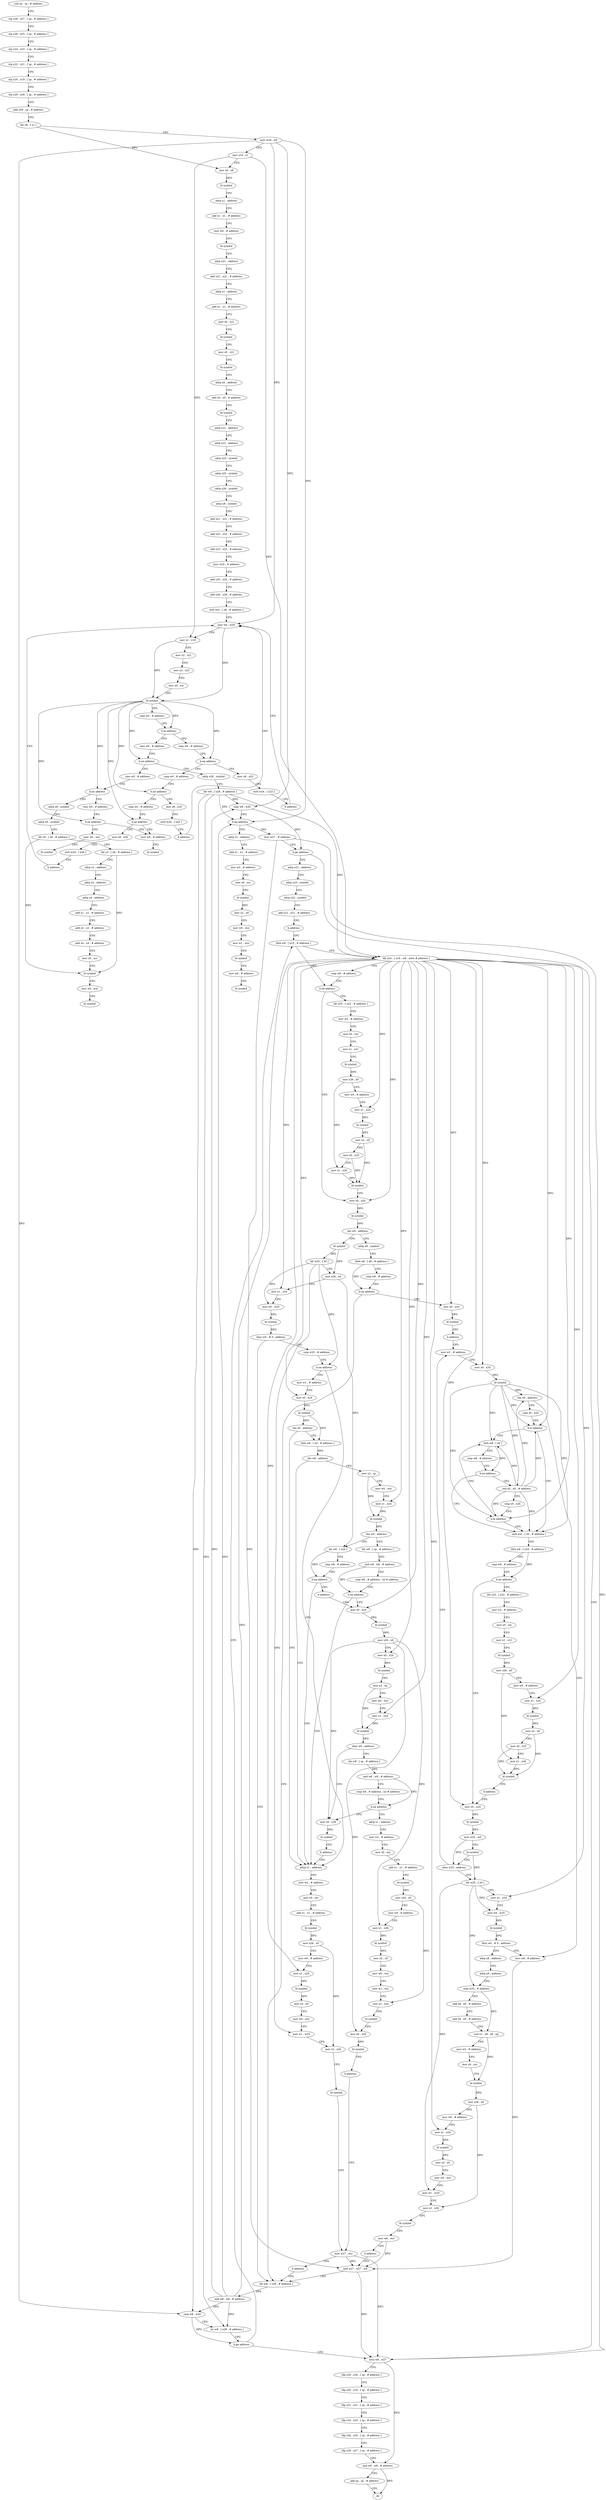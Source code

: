 digraph "func" {
"4200580" [label = "sub sp , sp , # address" ]
"4200584" [label = "stp x28 , x27 , [ sp , # address ]" ]
"4200588" [label = "stp x26 , x25 , [ sp , # address ]" ]
"4200592" [label = "stp x24 , x23 , [ sp , # address ]" ]
"4200596" [label = "stp x22 , x21 , [ sp , # address ]" ]
"4200600" [label = "stp x20 , x19 , [ sp , # address ]" ]
"4200604" [label = "stp x29 , x30 , [ sp , # address ]" ]
"4200608" [label = "add x29 , sp , # address" ]
"4200612" [label = "ldr x8 , [ x1 ]" ]
"4200616" [label = "mov w20 , w0" ]
"4200620" [label = "mov x19 , x1" ]
"4200624" [label = "mov x0 , x8" ]
"4200628" [label = "bl symbol" ]
"4200632" [label = "adrp x1 , address" ]
"4200636" [label = "add x1 , x1 , # address" ]
"4200640" [label = "mov w0 , # address" ]
"4200644" [label = "bl symbol" ]
"4200648" [label = "adrp x21 , address" ]
"4200652" [label = "add x21 , x21 , # address" ]
"4200656" [label = "adrp x1 , address" ]
"4200660" [label = "add x1 , x1 , # address" ]
"4200664" [label = "mov x0 , x21" ]
"4200668" [label = "bl symbol" ]
"4200672" [label = "mov x0 , x21" ]
"4200676" [label = "bl symbol" ]
"4200680" [label = "adrp x0 , address" ]
"4200684" [label = "add x0 , x0 , # address" ]
"4200688" [label = "bl symbol" ]
"4200692" [label = "adrp x21 , address" ]
"4200696" [label = "adrp x22 , address" ]
"4200700" [label = "adrp x23 , symbol" ]
"4200704" [label = "adrp x25 , symbol" ]
"4200708" [label = "adrp x26 , symbol" ]
"4200712" [label = "adrp x8 , symbol" ]
"4200716" [label = "add x21 , x21 , # address" ]
"4200720" [label = "add x22 , x22 , # address" ]
"4200724" [label = "add x23 , x23 , # address" ]
"4200728" [label = "mov w24 , # address" ]
"4200732" [label = "add x25 , x25 , # address" ]
"4200736" [label = "add x26 , x26 , # address" ]
"4200740" [label = "strb wzr , [ x8 , # address ]" ]
"4200744" [label = "mov w0 , w20" ]
"4200836" [label = "cmn w0 , # address" ]
"4200840" [label = "b.ne address" ]
"4201616" [label = "cmn w0 , # address" ]
"4200844" [label = "adrp x28 , symbol" ]
"4200776" [label = "cmp w0 , # address" ]
"4200780" [label = "b.eq address" ]
"4200804" [label = "mov x8 , x23" ]
"4200784" [label = "cmp w0 , # address" ]
"4201620" [label = "b.ne address" ]
"4201680" [label = "cmn w0 , # address" ]
"4201624" [label = "adrp x8 , symbol" ]
"4200848" [label = "ldr w8 , [ x28 , # address ]" ]
"4200852" [label = "cmp w8 , w20" ]
"4200856" [label = "b.eq address" ]
"4201704" [label = "adrp x1 , address" ]
"4200860" [label = "mov w27 , # address" ]
"4200808" [label = "strb w24 , [ x23 ]" ]
"4200812" [label = "b address" ]
"4200788" [label = "b.ne address" ]
"4200816" [label = "cmp w0 , # address" ]
"4200792" [label = "mov x8 , x25" ]
"4201684" [label = "b.ne address" ]
"4201696" [label = "mov w0 , # address" ]
"4201688" [label = "mov w0 , wzr" ]
"4201628" [label = "adrp x9 , symbol" ]
"4201632" [label = "ldr x0 , [ x8 , # address ]" ]
"4201636" [label = "ldr x3 , [ x9 , # address ]" ]
"4201640" [label = "adrp x1 , address" ]
"4201644" [label = "adrp x2 , address" ]
"4201648" [label = "adrp x4 , address" ]
"4201652" [label = "add x1 , x1 , # address" ]
"4201656" [label = "add x2 , x2 , # address" ]
"4201660" [label = "add x4 , x4 , # address" ]
"4201664" [label = "mov x5 , xzr" ]
"4201668" [label = "bl symbol" ]
"4201672" [label = "mov w0 , wzr" ]
"4201676" [label = "bl symbol" ]
"4201708" [label = "add x1 , x1 , # address" ]
"4201712" [label = "mov w2 , # address" ]
"4201716" [label = "mov x0 , xzr" ]
"4201720" [label = "bl symbol" ]
"4201724" [label = "mov x2 , x0" ]
"4201728" [label = "mov w0 , wzr" ]
"4201732" [label = "mov w1 , wzr" ]
"4201736" [label = "bl symbol" ]
"4201740" [label = "mov w0 , # address" ]
"4201744" [label = "bl symbol" ]
"4200864" [label = "b.ge address" ]
"4201576" [label = "mvn w8 , w27" ]
"4200868" [label = "adrp x21 , address" ]
"4200748" [label = "mov x1 , x19" ]
"4200752" [label = "mov x2 , x21" ]
"4200756" [label = "mov x3 , x22" ]
"4200760" [label = "mov x4 , xzr" ]
"4200764" [label = "bl symbol" ]
"4200768" [label = "cmp w0 , # address" ]
"4200772" [label = "b.le address" ]
"4200820" [label = "b.ne address" ]
"4200824" [label = "mov x8 , x26" ]
"4200796" [label = "strb w24 , [ x25 ]" ]
"4200800" [label = "b address" ]
"4201700" [label = "bl symbol" ]
"4201692" [label = "bl symbol" ]
"4201580" [label = "ldp x29 , x30 , [ sp , # address ]" ]
"4201584" [label = "ldp x20 , x19 , [ sp , # address ]" ]
"4201588" [label = "ldp x22 , x21 , [ sp , # address ]" ]
"4201592" [label = "ldp x24 , x23 , [ sp , # address ]" ]
"4201596" [label = "ldp x26 , x25 , [ sp , # address ]" ]
"4201600" [label = "ldp x28 , x27 , [ sp , # address ]" ]
"4201604" [label = "and w0 , w8 , # address" ]
"4201608" [label = "add sp , sp , # address" ]
"4201612" [label = "ret" ]
"4200872" [label = "adrp x23 , symbol" ]
"4200876" [label = "adrp x22 , symbol" ]
"4200880" [label = "add x21 , x21 , # address" ]
"4200884" [label = "b address" ]
"4200916" [label = "ldrb w9 , [ x23 , # address ]" ]
"4200828" [label = "strb w24 , [ x26 ]" ]
"4200832" [label = "b address" ]
"4200920" [label = "ldr x24 , [ x19 , w8 , sxtw # address ]" ]
"4200924" [label = "cmp w9 , # address" ]
"4200928" [label = "b.ne address" ]
"4200984" [label = "mov x0 , x24" ]
"4200932" [label = "ldr x25 , [ x22 , # address ]" ]
"4200988" [label = "bl symbol" ]
"4200992" [label = "cbz w0 , address" ]
"4201120" [label = "adrp x8 , symbol" ]
"4200996" [label = "bl symbol" ]
"4200936" [label = "mov w2 , # address" ]
"4200940" [label = "mov x0 , xzr" ]
"4200944" [label = "mov x1 , x21" ]
"4200948" [label = "bl symbol" ]
"4200952" [label = "mov x26 , x0" ]
"4200956" [label = "mov w0 , # address" ]
"4200960" [label = "mov x1 , x24" ]
"4200964" [label = "bl symbol" ]
"4200968" [label = "mov x2 , x0" ]
"4200972" [label = "mov x0 , x25" ]
"4200976" [label = "mov x1 , x26" ]
"4200980" [label = "bl symbol" ]
"4201124" [label = "ldrb w8 , [ x8 , # address ]" ]
"4201128" [label = "cmp w8 , # address" ]
"4201132" [label = "b.ne address" ]
"4200896" [label = "ldr w8 , [ x28 , # address ]" ]
"4201136" [label = "mov x0 , x24" ]
"4201000" [label = "ldr w25 , [ x0 ]" ]
"4201004" [label = "mov x26 , x0" ]
"4201008" [label = "mov x1 , x24" ]
"4201012" [label = "mov w0 , w25" ]
"4201016" [label = "bl symbol" ]
"4201020" [label = "tbnz w0 , # 0 , address" ]
"4201024" [label = "cmp w25 , # address" ]
"4200900" [label = "add w8 , w8 , # address" ]
"4200904" [label = "cmp w8 , w20" ]
"4200908" [label = "str w8 , [ x28 , # address ]" ]
"4200912" [label = "b.ge address" ]
"4201140" [label = "bl symbol" ]
"4201144" [label = "b address" ]
"4201168" [label = "mov w1 , # address" ]
"4201028" [label = "b.ne address" ]
"4201056" [label = "adrp x1 , address" ]
"4201032" [label = "mov w1 , # address" ]
"4201172" [label = "mov x0 , x24" ]
"4201176" [label = "bl symbol" ]
"4201180" [label = "cbz x0 , address" ]
"4200888" [label = "mov w8 , # address" ]
"4201184" [label = "cmp x0 , x24" ]
"4201060" [label = "mov w2 , # address" ]
"4201064" [label = "mov x0 , xzr" ]
"4201068" [label = "add x1 , x1 , # address" ]
"4201072" [label = "bl symbol" ]
"4201076" [label = "mov x26 , x0" ]
"4201080" [label = "mov w0 , # address" ]
"4201084" [label = "mov x1 , x24" ]
"4201088" [label = "bl symbol" ]
"4201092" [label = "mov x3 , x0" ]
"4201096" [label = "mov w0 , wzr" ]
"4201100" [label = "mov w1 , w25" ]
"4201104" [label = "mov x2 , x26" ]
"4201108" [label = "bl symbol" ]
"4201112" [label = "mov w27 , wzr" ]
"4201036" [label = "mov x0 , x24" ]
"4201040" [label = "bl symbol" ]
"4201044" [label = "cbz x0 , address" ]
"4201048" [label = "ldrb w8 , [ x0 , # address ]" ]
"4200892" [label = "and w27 , w27 , w8" ]
"4201188" [label = "b.ls address" ]
"4201216" [label = "strb wzr , [ x0 , # address ]" ]
"4201192" [label = "ldrb w8 , [ x0 ]" ]
"4201052" [label = "cbz w8 , address" ]
"4201388" [label = "mov x2 , sp" ]
"4201220" [label = "ldrb w8 , [ x23 , # address ]" ]
"4201224" [label = "cmp w8 , # address" ]
"4201228" [label = "b.ne address" ]
"4201148" [label = "mov x0 , x24" ]
"4201232" [label = "ldr x25 , [ x22 , # address ]" ]
"4201196" [label = "cmp w8 , # address" ]
"4201200" [label = "b.ne address" ]
"4201204" [label = "sub x0 , x0 , # address" ]
"4201392" [label = "mov w0 , wzr" ]
"4201396" [label = "mov x1 , x24" ]
"4201400" [label = "bl symbol" ]
"4201404" [label = "cbz w0 , address" ]
"4201424" [label = "ldr w8 , [ sp , # address ]" ]
"4201408" [label = "ldr w8 , [ x26 ]" ]
"4201152" [label = "bl symbol" ]
"4201156" [label = "mov w25 , w0" ]
"4201160" [label = "bl symbol" ]
"4201164" [label = "cbnz w25 , address" ]
"4201288" [label = "ldr w25 , [ x0 ]" ]
"4201236" [label = "mov w2 , # address" ]
"4201240" [label = "mov x0 , xzr" ]
"4201244" [label = "mov x1 , x21" ]
"4201248" [label = "bl symbol" ]
"4201252" [label = "mov x26 , x0" ]
"4201256" [label = "mov w0 , # address" ]
"4201260" [label = "mov x1 , x24" ]
"4201264" [label = "bl symbol" ]
"4201268" [label = "mov x2 , x0" ]
"4201272" [label = "mov x0 , x25" ]
"4201276" [label = "mov x1 , x26" ]
"4201280" [label = "bl symbol" ]
"4201284" [label = "b address" ]
"4201208" [label = "cmp x0 , x24" ]
"4201212" [label = "b.hi address" ]
"4201428" [label = "and w8 , w8 , # address" ]
"4201432" [label = "cmp w8 , # address , lsl # address" ]
"4201436" [label = "b.ne address" ]
"4201440" [label = "mov x0 , x24" ]
"4201412" [label = "cmp w8 , # address" ]
"4201416" [label = "b.eq address" ]
"4201420" [label = "b address" ]
"4201292" [label = "mov x1 , x24" ]
"4201296" [label = "mov w0 , w25" ]
"4201300" [label = "bl symbol" ]
"4201304" [label = "tbnz w0 , # 0 , address" ]
"4201308" [label = "adrp x8 , address" ]
"4201444" [label = "bl symbol" ]
"4201448" [label = "mov x26 , x0" ]
"4201452" [label = "mov x0 , x24" ]
"4201456" [label = "bl symbol" ]
"4201460" [label = "mov x2 , sp" ]
"4201464" [label = "mov w0 , wzr" ]
"4201468" [label = "mov x1 , x24" ]
"4201472" [label = "bl symbol" ]
"4201476" [label = "cbnz w0 , address" ]
"4201564" [label = "mov x0 , x26" ]
"4201480" [label = "ldr w8 , [ sp , # address ]" ]
"4201312" [label = "adrp x9 , address" ]
"4201316" [label = "cmp w25 , # address" ]
"4201320" [label = "add x8 , x8 , # address" ]
"4201324" [label = "add x9 , x9 , # address" ]
"4201328" [label = "csel x1 , x9 , x8 , eq" ]
"4201332" [label = "mov w2 , # address" ]
"4201336" [label = "mov x0 , xzr" ]
"4201340" [label = "bl symbol" ]
"4201344" [label = "mov x26 , x0" ]
"4201348" [label = "mov w0 , # address" ]
"4201352" [label = "mov x1 , x24" ]
"4201356" [label = "bl symbol" ]
"4201360" [label = "mov x3 , x0" ]
"4201364" [label = "mov w0 , wzr" ]
"4201368" [label = "mov w1 , w25" ]
"4201372" [label = "mov x2 , x26" ]
"4201376" [label = "bl symbol" ]
"4201380" [label = "mov w8 , wzr" ]
"4201384" [label = "b address" ]
"4201568" [label = "bl symbol" ]
"4201572" [label = "b address" ]
"4201484" [label = "and w8 , w8 , # address" ]
"4201488" [label = "cmp w8 , # address , lsl # address" ]
"4201492" [label = "b.ne address" ]
"4201496" [label = "adrp x1 , address" ]
"4201500" [label = "mov w2 , # address" ]
"4201504" [label = "mov x0 , xzr" ]
"4201508" [label = "add x1 , x1 , # address" ]
"4201512" [label = "bl symbol" ]
"4201516" [label = "mov x24 , x0" ]
"4201520" [label = "mov w0 , # address" ]
"4201524" [label = "mov x1 , x26" ]
"4201528" [label = "bl symbol" ]
"4201532" [label = "mov x3 , x0" ]
"4201536" [label = "mov w0 , wzr" ]
"4201540" [label = "mov w1 , wzr" ]
"4201544" [label = "mov x2 , x24" ]
"4201548" [label = "bl symbol" ]
"4201552" [label = "mov x0 , x26" ]
"4201556" [label = "bl symbol" ]
"4201560" [label = "b address" ]
"4201116" [label = "b address" ]
"4200580" -> "4200584" [ label = "CFG" ]
"4200584" -> "4200588" [ label = "CFG" ]
"4200588" -> "4200592" [ label = "CFG" ]
"4200592" -> "4200596" [ label = "CFG" ]
"4200596" -> "4200600" [ label = "CFG" ]
"4200600" -> "4200604" [ label = "CFG" ]
"4200604" -> "4200608" [ label = "CFG" ]
"4200608" -> "4200612" [ label = "CFG" ]
"4200612" -> "4200616" [ label = "CFG" ]
"4200612" -> "4200624" [ label = "DFG" ]
"4200616" -> "4200620" [ label = "CFG" ]
"4200616" -> "4200744" [ label = "DFG" ]
"4200616" -> "4200852" [ label = "DFG" ]
"4200616" -> "4200856" [ label = "DFG" ]
"4200616" -> "4200904" [ label = "DFG" ]
"4200620" -> "4200624" [ label = "CFG" ]
"4200620" -> "4200748" [ label = "DFG" ]
"4200620" -> "4200920" [ label = "DFG" ]
"4200624" -> "4200628" [ label = "DFG" ]
"4200628" -> "4200632" [ label = "CFG" ]
"4200632" -> "4200636" [ label = "CFG" ]
"4200636" -> "4200640" [ label = "CFG" ]
"4200640" -> "4200644" [ label = "CFG" ]
"4200644" -> "4200648" [ label = "CFG" ]
"4200648" -> "4200652" [ label = "CFG" ]
"4200652" -> "4200656" [ label = "CFG" ]
"4200656" -> "4200660" [ label = "CFG" ]
"4200660" -> "4200664" [ label = "CFG" ]
"4200664" -> "4200668" [ label = "CFG" ]
"4200668" -> "4200672" [ label = "CFG" ]
"4200672" -> "4200676" [ label = "CFG" ]
"4200676" -> "4200680" [ label = "CFG" ]
"4200680" -> "4200684" [ label = "CFG" ]
"4200684" -> "4200688" [ label = "CFG" ]
"4200688" -> "4200692" [ label = "CFG" ]
"4200692" -> "4200696" [ label = "CFG" ]
"4200696" -> "4200700" [ label = "CFG" ]
"4200700" -> "4200704" [ label = "CFG" ]
"4200704" -> "4200708" [ label = "CFG" ]
"4200708" -> "4200712" [ label = "CFG" ]
"4200712" -> "4200716" [ label = "CFG" ]
"4200716" -> "4200720" [ label = "CFG" ]
"4200720" -> "4200724" [ label = "CFG" ]
"4200724" -> "4200728" [ label = "CFG" ]
"4200728" -> "4200732" [ label = "CFG" ]
"4200732" -> "4200736" [ label = "CFG" ]
"4200736" -> "4200740" [ label = "CFG" ]
"4200740" -> "4200744" [ label = "CFG" ]
"4200744" -> "4200748" [ label = "CFG" ]
"4200744" -> "4200764" [ label = "DFG" ]
"4200836" -> "4200840" [ label = "CFG" ]
"4200840" -> "4201616" [ label = "CFG" ]
"4200840" -> "4200844" [ label = "CFG" ]
"4201616" -> "4201620" [ label = "CFG" ]
"4200844" -> "4200848" [ label = "CFG" ]
"4200776" -> "4200780" [ label = "CFG" ]
"4200780" -> "4200804" [ label = "CFG" ]
"4200780" -> "4200784" [ label = "CFG" ]
"4200804" -> "4200808" [ label = "CFG" ]
"4200784" -> "4200788" [ label = "CFG" ]
"4201620" -> "4201680" [ label = "CFG" ]
"4201620" -> "4201624" [ label = "CFG" ]
"4201680" -> "4201684" [ label = "CFG" ]
"4201624" -> "4201628" [ label = "CFG" ]
"4200848" -> "4200852" [ label = "DFG" ]
"4200848" -> "4200856" [ label = "DFG" ]
"4200848" -> "4200920" [ label = "DFG" ]
"4200848" -> "4200904" [ label = "DFG" ]
"4200848" -> "4200908" [ label = "DFG" ]
"4200852" -> "4200856" [ label = "CFG" ]
"4200852" -> "4200864" [ label = "DFG" ]
"4200856" -> "4201704" [ label = "CFG" ]
"4200856" -> "4200860" [ label = "CFG" ]
"4201704" -> "4201708" [ label = "CFG" ]
"4200860" -> "4200864" [ label = "CFG" ]
"4200860" -> "4201576" [ label = "DFG" ]
"4200860" -> "4200892" [ label = "DFG" ]
"4200808" -> "4200812" [ label = "CFG" ]
"4200812" -> "4200744" [ label = "CFG" ]
"4200788" -> "4200816" [ label = "CFG" ]
"4200788" -> "4200792" [ label = "CFG" ]
"4200816" -> "4200820" [ label = "CFG" ]
"4200792" -> "4200796" [ label = "CFG" ]
"4201684" -> "4201696" [ label = "CFG" ]
"4201684" -> "4201688" [ label = "CFG" ]
"4201696" -> "4201700" [ label = "CFG" ]
"4201688" -> "4201692" [ label = "CFG" ]
"4201628" -> "4201632" [ label = "CFG" ]
"4201632" -> "4201636" [ label = "CFG" ]
"4201632" -> "4201668" [ label = "DFG" ]
"4201636" -> "4201640" [ label = "CFG" ]
"4201636" -> "4201668" [ label = "DFG" ]
"4201640" -> "4201644" [ label = "CFG" ]
"4201644" -> "4201648" [ label = "CFG" ]
"4201648" -> "4201652" [ label = "CFG" ]
"4201652" -> "4201656" [ label = "CFG" ]
"4201656" -> "4201660" [ label = "CFG" ]
"4201660" -> "4201664" [ label = "CFG" ]
"4201664" -> "4201668" [ label = "CFG" ]
"4201668" -> "4201672" [ label = "CFG" ]
"4201672" -> "4201676" [ label = "CFG" ]
"4201708" -> "4201712" [ label = "CFG" ]
"4201712" -> "4201716" [ label = "CFG" ]
"4201716" -> "4201720" [ label = "CFG" ]
"4201720" -> "4201724" [ label = "DFG" ]
"4201724" -> "4201728" [ label = "CFG" ]
"4201728" -> "4201732" [ label = "CFG" ]
"4201732" -> "4201736" [ label = "CFG" ]
"4201736" -> "4201740" [ label = "CFG" ]
"4201740" -> "4201744" [ label = "CFG" ]
"4200864" -> "4201576" [ label = "CFG" ]
"4200864" -> "4200868" [ label = "CFG" ]
"4201576" -> "4201580" [ label = "CFG" ]
"4201576" -> "4201604" [ label = "DFG" ]
"4200868" -> "4200872" [ label = "CFG" ]
"4200748" -> "4200752" [ label = "CFG" ]
"4200748" -> "4200764" [ label = "DFG" ]
"4200752" -> "4200756" [ label = "CFG" ]
"4200756" -> "4200760" [ label = "CFG" ]
"4200760" -> "4200764" [ label = "CFG" ]
"4200764" -> "4200768" [ label = "CFG" ]
"4200764" -> "4200772" [ label = "DFG" ]
"4200764" -> "4200840" [ label = "DFG" ]
"4200764" -> "4200780" [ label = "DFG" ]
"4200764" -> "4201620" [ label = "DFG" ]
"4200764" -> "4200788" [ label = "DFG" ]
"4200764" -> "4201684" [ label = "DFG" ]
"4200764" -> "4200820" [ label = "DFG" ]
"4200768" -> "4200772" [ label = "CFG" ]
"4200772" -> "4200836" [ label = "CFG" ]
"4200772" -> "4200776" [ label = "CFG" ]
"4200820" -> "4201696" [ label = "CFG" ]
"4200820" -> "4200824" [ label = "CFG" ]
"4200824" -> "4200828" [ label = "CFG" ]
"4200796" -> "4200800" [ label = "CFG" ]
"4200800" -> "4200744" [ label = "CFG" ]
"4201580" -> "4201584" [ label = "CFG" ]
"4201584" -> "4201588" [ label = "CFG" ]
"4201588" -> "4201592" [ label = "CFG" ]
"4201592" -> "4201596" [ label = "CFG" ]
"4201596" -> "4201600" [ label = "CFG" ]
"4201600" -> "4201604" [ label = "CFG" ]
"4201604" -> "4201608" [ label = "CFG" ]
"4201604" -> "4201612" [ label = "DFG" ]
"4201608" -> "4201612" [ label = "CFG" ]
"4200872" -> "4200876" [ label = "CFG" ]
"4200876" -> "4200880" [ label = "CFG" ]
"4200880" -> "4200884" [ label = "CFG" ]
"4200884" -> "4200916" [ label = "CFG" ]
"4200916" -> "4200920" [ label = "CFG" ]
"4200916" -> "4200928" [ label = "DFG" ]
"4200828" -> "4200832" [ label = "CFG" ]
"4200832" -> "4200744" [ label = "CFG" ]
"4200920" -> "4200924" [ label = "CFG" ]
"4200920" -> "4200984" [ label = "DFG" ]
"4200920" -> "4200960" [ label = "DFG" ]
"4200920" -> "4201008" [ label = "DFG" ]
"4200920" -> "4201136" [ label = "DFG" ]
"4200920" -> "4201172" [ label = "DFG" ]
"4200920" -> "4201084" [ label = "DFG" ]
"4200920" -> "4201036" [ label = "DFG" ]
"4200920" -> "4201188" [ label = "DFG" ]
"4200920" -> "4201396" [ label = "DFG" ]
"4200920" -> "4201148" [ label = "DFG" ]
"4200920" -> "4201260" [ label = "DFG" ]
"4200920" -> "4201212" [ label = "DFG" ]
"4200920" -> "4201292" [ label = "DFG" ]
"4200920" -> "4201440" [ label = "DFG" ]
"4200920" -> "4201452" [ label = "DFG" ]
"4200920" -> "4201468" [ label = "DFG" ]
"4200920" -> "4201352" [ label = "DFG" ]
"4200924" -> "4200928" [ label = "CFG" ]
"4200928" -> "4200984" [ label = "CFG" ]
"4200928" -> "4200932" [ label = "CFG" ]
"4200984" -> "4200988" [ label = "DFG" ]
"4200932" -> "4200936" [ label = "CFG" ]
"4200988" -> "4200992" [ label = "DFG" ]
"4200992" -> "4201120" [ label = "CFG" ]
"4200992" -> "4200996" [ label = "CFG" ]
"4201120" -> "4201124" [ label = "CFG" ]
"4200996" -> "4201000" [ label = "DFG" ]
"4200996" -> "4201004" [ label = "DFG" ]
"4200936" -> "4200940" [ label = "CFG" ]
"4200940" -> "4200944" [ label = "CFG" ]
"4200944" -> "4200948" [ label = "CFG" ]
"4200948" -> "4200952" [ label = "DFG" ]
"4200952" -> "4200956" [ label = "CFG" ]
"4200952" -> "4200976" [ label = "DFG" ]
"4200956" -> "4200960" [ label = "CFG" ]
"4200960" -> "4200964" [ label = "DFG" ]
"4200964" -> "4200968" [ label = "DFG" ]
"4200968" -> "4200972" [ label = "CFG" ]
"4200968" -> "4200980" [ label = "DFG" ]
"4200972" -> "4200976" [ label = "CFG" ]
"4200972" -> "4200980" [ label = "DFG" ]
"4200976" -> "4200980" [ label = "DFG" ]
"4200980" -> "4200984" [ label = "CFG" ]
"4201124" -> "4201128" [ label = "CFG" ]
"4201124" -> "4201132" [ label = "DFG" ]
"4201128" -> "4201132" [ label = "CFG" ]
"4201132" -> "4200896" [ label = "CFG" ]
"4201132" -> "4201136" [ label = "CFG" ]
"4200896" -> "4200900" [ label = "DFG" ]
"4201136" -> "4201140" [ label = "DFG" ]
"4201000" -> "4201004" [ label = "CFG" ]
"4201000" -> "4201012" [ label = "DFG" ]
"4201000" -> "4201028" [ label = "DFG" ]
"4201000" -> "4201100" [ label = "DFG" ]
"4201004" -> "4201008" [ label = "CFG" ]
"4201004" -> "4201408" [ label = "DFG" ]
"4201008" -> "4201012" [ label = "CFG" ]
"4201012" -> "4201016" [ label = "DFG" ]
"4201016" -> "4201020" [ label = "DFG" ]
"4201020" -> "4200896" [ label = "CFG" ]
"4201020" -> "4201024" [ label = "CFG" ]
"4201024" -> "4201028" [ label = "CFG" ]
"4200900" -> "4200904" [ label = "DFG" ]
"4200900" -> "4200920" [ label = "DFG" ]
"4200900" -> "4200852" [ label = "DFG" ]
"4200900" -> "4200856" [ label = "DFG" ]
"4200900" -> "4200908" [ label = "DFG" ]
"4200904" -> "4200908" [ label = "CFG" ]
"4200904" -> "4200912" [ label = "DFG" ]
"4200908" -> "4200912" [ label = "CFG" ]
"4200912" -> "4201576" [ label = "CFG" ]
"4200912" -> "4200916" [ label = "CFG" ]
"4201140" -> "4201144" [ label = "CFG" ]
"4201144" -> "4201168" [ label = "CFG" ]
"4201168" -> "4201172" [ label = "CFG" ]
"4201028" -> "4201056" [ label = "CFG" ]
"4201028" -> "4201032" [ label = "CFG" ]
"4201056" -> "4201060" [ label = "CFG" ]
"4201032" -> "4201036" [ label = "CFG" ]
"4201172" -> "4201176" [ label = "DFG" ]
"4201176" -> "4201180" [ label = "DFG" ]
"4201176" -> "4201188" [ label = "DFG" ]
"4201176" -> "4201216" [ label = "DFG" ]
"4201176" -> "4201192" [ label = "DFG" ]
"4201176" -> "4201204" [ label = "DFG" ]
"4201176" -> "4201212" [ label = "DFG" ]
"4201180" -> "4200888" [ label = "CFG" ]
"4201180" -> "4201184" [ label = "CFG" ]
"4200888" -> "4200892" [ label = "DFG" ]
"4201184" -> "4201188" [ label = "CFG" ]
"4201060" -> "4201064" [ label = "CFG" ]
"4201064" -> "4201068" [ label = "CFG" ]
"4201068" -> "4201072" [ label = "CFG" ]
"4201072" -> "4201076" [ label = "DFG" ]
"4201076" -> "4201080" [ label = "CFG" ]
"4201076" -> "4201104" [ label = "DFG" ]
"4201080" -> "4201084" [ label = "CFG" ]
"4201084" -> "4201088" [ label = "DFG" ]
"4201088" -> "4201092" [ label = "DFG" ]
"4201092" -> "4201096" [ label = "CFG" ]
"4201096" -> "4201100" [ label = "CFG" ]
"4201100" -> "4201104" [ label = "CFG" ]
"4201104" -> "4201108" [ label = "CFG" ]
"4201108" -> "4201112" [ label = "CFG" ]
"4201112" -> "4201116" [ label = "CFG" ]
"4201112" -> "4201576" [ label = "DFG" ]
"4201112" -> "4200892" [ label = "DFG" ]
"4201036" -> "4201040" [ label = "DFG" ]
"4201040" -> "4201044" [ label = "DFG" ]
"4201040" -> "4201048" [ label = "DFG" ]
"4201044" -> "4201056" [ label = "CFG" ]
"4201044" -> "4201048" [ label = "CFG" ]
"4201048" -> "4201052" [ label = "DFG" ]
"4200892" -> "4200896" [ label = "CFG" ]
"4200892" -> "4201576" [ label = "DFG" ]
"4201188" -> "4201216" [ label = "CFG" ]
"4201188" -> "4201192" [ label = "CFG" ]
"4201216" -> "4201220" [ label = "CFG" ]
"4201192" -> "4201196" [ label = "CFG" ]
"4201192" -> "4201200" [ label = "DFG" ]
"4201052" -> "4201388" [ label = "CFG" ]
"4201052" -> "4201056" [ label = "CFG" ]
"4201388" -> "4201392" [ label = "CFG" ]
"4201388" -> "4201400" [ label = "DFG" ]
"4201220" -> "4201224" [ label = "CFG" ]
"4201220" -> "4201228" [ label = "DFG" ]
"4201224" -> "4201228" [ label = "CFG" ]
"4201228" -> "4201148" [ label = "CFG" ]
"4201228" -> "4201232" [ label = "CFG" ]
"4201148" -> "4201152" [ label = "DFG" ]
"4201232" -> "4201236" [ label = "CFG" ]
"4201196" -> "4201200" [ label = "CFG" ]
"4201200" -> "4201216" [ label = "CFG" ]
"4201200" -> "4201204" [ label = "CFG" ]
"4201204" -> "4201208" [ label = "CFG" ]
"4201204" -> "4201180" [ label = "DFG" ]
"4201204" -> "4201216" [ label = "DFG" ]
"4201204" -> "4201192" [ label = "DFG" ]
"4201204" -> "4201188" [ label = "DFG" ]
"4201204" -> "4201212" [ label = "DFG" ]
"4201392" -> "4201396" [ label = "CFG" ]
"4201396" -> "4201400" [ label = "DFG" ]
"4201400" -> "4201404" [ label = "DFG" ]
"4201404" -> "4201424" [ label = "CFG" ]
"4201404" -> "4201408" [ label = "CFG" ]
"4201424" -> "4201428" [ label = "DFG" ]
"4201408" -> "4201412" [ label = "CFG" ]
"4201408" -> "4201416" [ label = "DFG" ]
"4201152" -> "4201156" [ label = "DFG" ]
"4201156" -> "4201160" [ label = "CFG" ]
"4201156" -> "4201164" [ label = "DFG" ]
"4201160" -> "4201164" [ label = "CFG" ]
"4201160" -> "4201288" [ label = "DFG" ]
"4201164" -> "4201288" [ label = "CFG" ]
"4201164" -> "4201168" [ label = "CFG" ]
"4201288" -> "4201292" [ label = "CFG" ]
"4201288" -> "4201296" [ label = "DFG" ]
"4201288" -> "4201316" [ label = "DFG" ]
"4201288" -> "4201368" [ label = "DFG" ]
"4201236" -> "4201240" [ label = "CFG" ]
"4201240" -> "4201244" [ label = "CFG" ]
"4201244" -> "4201248" [ label = "CFG" ]
"4201248" -> "4201252" [ label = "DFG" ]
"4201252" -> "4201256" [ label = "CFG" ]
"4201252" -> "4201276" [ label = "DFG" ]
"4201256" -> "4201260" [ label = "CFG" ]
"4201260" -> "4201264" [ label = "DFG" ]
"4201264" -> "4201268" [ label = "DFG" ]
"4201268" -> "4201272" [ label = "CFG" ]
"4201268" -> "4201280" [ label = "DFG" ]
"4201272" -> "4201276" [ label = "CFG" ]
"4201272" -> "4201280" [ label = "DFG" ]
"4201276" -> "4201280" [ label = "DFG" ]
"4201280" -> "4201284" [ label = "CFG" ]
"4201284" -> "4201148" [ label = "CFG" ]
"4201208" -> "4201212" [ label = "CFG" ]
"4201212" -> "4201192" [ label = "CFG" ]
"4201212" -> "4201216" [ label = "CFG" ]
"4201428" -> "4201432" [ label = "CFG" ]
"4201428" -> "4201436" [ label = "DFG" ]
"4201432" -> "4201436" [ label = "CFG" ]
"4201436" -> "4201056" [ label = "CFG" ]
"4201436" -> "4201440" [ label = "CFG" ]
"4201440" -> "4201444" [ label = "DFG" ]
"4201412" -> "4201416" [ label = "CFG" ]
"4201416" -> "4201056" [ label = "CFG" ]
"4201416" -> "4201420" [ label = "CFG" ]
"4201420" -> "4201440" [ label = "CFG" ]
"4201292" -> "4201296" [ label = "CFG" ]
"4201296" -> "4201300" [ label = "DFG" ]
"4201300" -> "4201304" [ label = "DFG" ]
"4201304" -> "4200888" [ label = "CFG" ]
"4201304" -> "4201308" [ label = "CFG" ]
"4201308" -> "4201312" [ label = "CFG" ]
"4201444" -> "4201448" [ label = "DFG" ]
"4201448" -> "4201452" [ label = "CFG" ]
"4201448" -> "4201564" [ label = "DFG" ]
"4201448" -> "4201524" [ label = "DFG" ]
"4201448" -> "4201552" [ label = "DFG" ]
"4201452" -> "4201456" [ label = "DFG" ]
"4201456" -> "4201460" [ label = "CFG" ]
"4201460" -> "4201464" [ label = "CFG" ]
"4201460" -> "4201472" [ label = "DFG" ]
"4201464" -> "4201468" [ label = "CFG" ]
"4201468" -> "4201472" [ label = "DFG" ]
"4201472" -> "4201476" [ label = "DFG" ]
"4201476" -> "4201564" [ label = "CFG" ]
"4201476" -> "4201480" [ label = "CFG" ]
"4201564" -> "4201568" [ label = "DFG" ]
"4201480" -> "4201484" [ label = "DFG" ]
"4201312" -> "4201316" [ label = "CFG" ]
"4201316" -> "4201320" [ label = "CFG" ]
"4201316" -> "4201328" [ label = "DFG" ]
"4201320" -> "4201324" [ label = "CFG" ]
"4201324" -> "4201328" [ label = "CFG" ]
"4201328" -> "4201332" [ label = "CFG" ]
"4201328" -> "4201340" [ label = "DFG" ]
"4201332" -> "4201336" [ label = "CFG" ]
"4201336" -> "4201340" [ label = "CFG" ]
"4201340" -> "4201344" [ label = "DFG" ]
"4201344" -> "4201348" [ label = "CFG" ]
"4201344" -> "4201372" [ label = "DFG" ]
"4201348" -> "4201352" [ label = "CFG" ]
"4201352" -> "4201356" [ label = "DFG" ]
"4201356" -> "4201360" [ label = "DFG" ]
"4201360" -> "4201364" [ label = "CFG" ]
"4201364" -> "4201368" [ label = "CFG" ]
"4201368" -> "4201372" [ label = "CFG" ]
"4201372" -> "4201376" [ label = "CFG" ]
"4201376" -> "4201380" [ label = "CFG" ]
"4201380" -> "4201384" [ label = "CFG" ]
"4201380" -> "4200892" [ label = "DFG" ]
"4201384" -> "4200892" [ label = "CFG" ]
"4201568" -> "4201572" [ label = "CFG" ]
"4201572" -> "4201056" [ label = "CFG" ]
"4201484" -> "4201488" [ label = "CFG" ]
"4201484" -> "4201492" [ label = "DFG" ]
"4201488" -> "4201492" [ label = "CFG" ]
"4201492" -> "4201564" [ label = "CFG" ]
"4201492" -> "4201496" [ label = "CFG" ]
"4201496" -> "4201500" [ label = "CFG" ]
"4201500" -> "4201504" [ label = "CFG" ]
"4201504" -> "4201508" [ label = "CFG" ]
"4201508" -> "4201512" [ label = "CFG" ]
"4201512" -> "4201516" [ label = "DFG" ]
"4201516" -> "4201520" [ label = "CFG" ]
"4201516" -> "4201544" [ label = "DFG" ]
"4201520" -> "4201524" [ label = "CFG" ]
"4201524" -> "4201528" [ label = "DFG" ]
"4201528" -> "4201532" [ label = "DFG" ]
"4201532" -> "4201536" [ label = "CFG" ]
"4201536" -> "4201540" [ label = "CFG" ]
"4201540" -> "4201544" [ label = "CFG" ]
"4201544" -> "4201548" [ label = "CFG" ]
"4201548" -> "4201552" [ label = "CFG" ]
"4201552" -> "4201556" [ label = "DFG" ]
"4201556" -> "4201560" [ label = "CFG" ]
"4201560" -> "4201112" [ label = "CFG" ]
"4201116" -> "4200896" [ label = "CFG" ]
}
